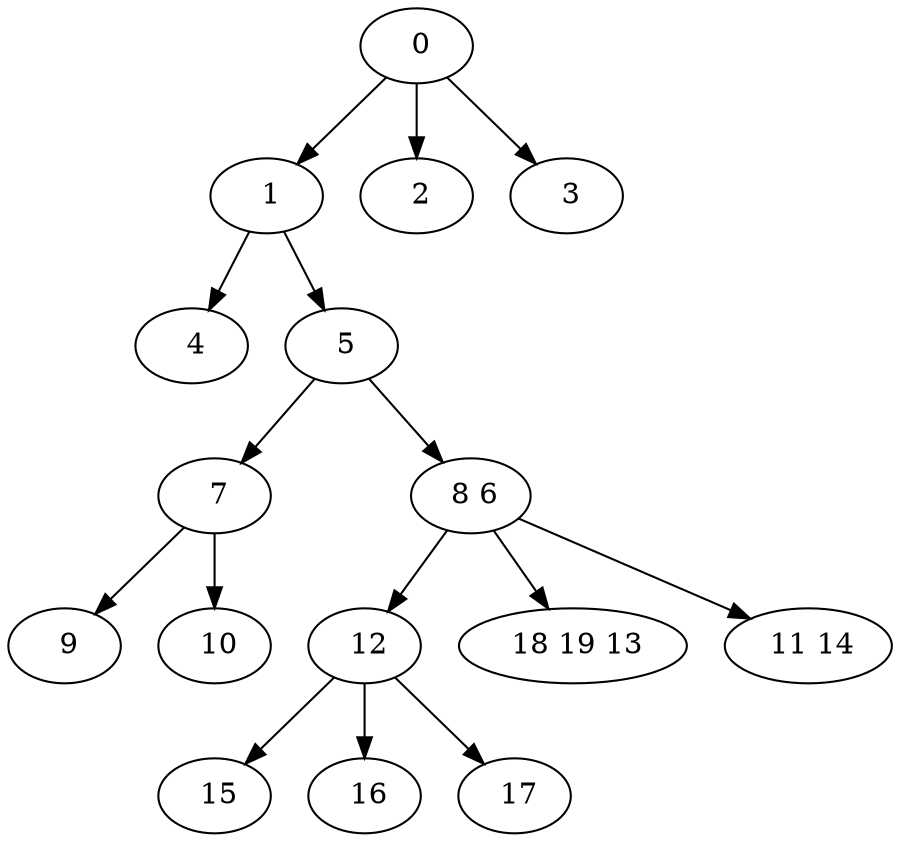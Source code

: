 digraph mytree {
" 0" -> " 1";
" 0" -> " 2";
" 0" -> " 3";
" 1" -> " 4";
" 1" -> " 5";
" 2";
" 3";
" 4";
" 5" -> " 7";
" 5" -> " 8 6";
" 7" -> " 9";
" 7" -> " 10";
" 8 6" -> " 12";
" 8 6" -> " 18 19 13";
" 8 6" -> " 11 14";
" 9";
" 10";
" 12" -> " 15";
" 12" -> " 16";
" 12" -> " 17";
" 15";
" 16";
" 18 19 13";
" 11 14";
" 17";
}
